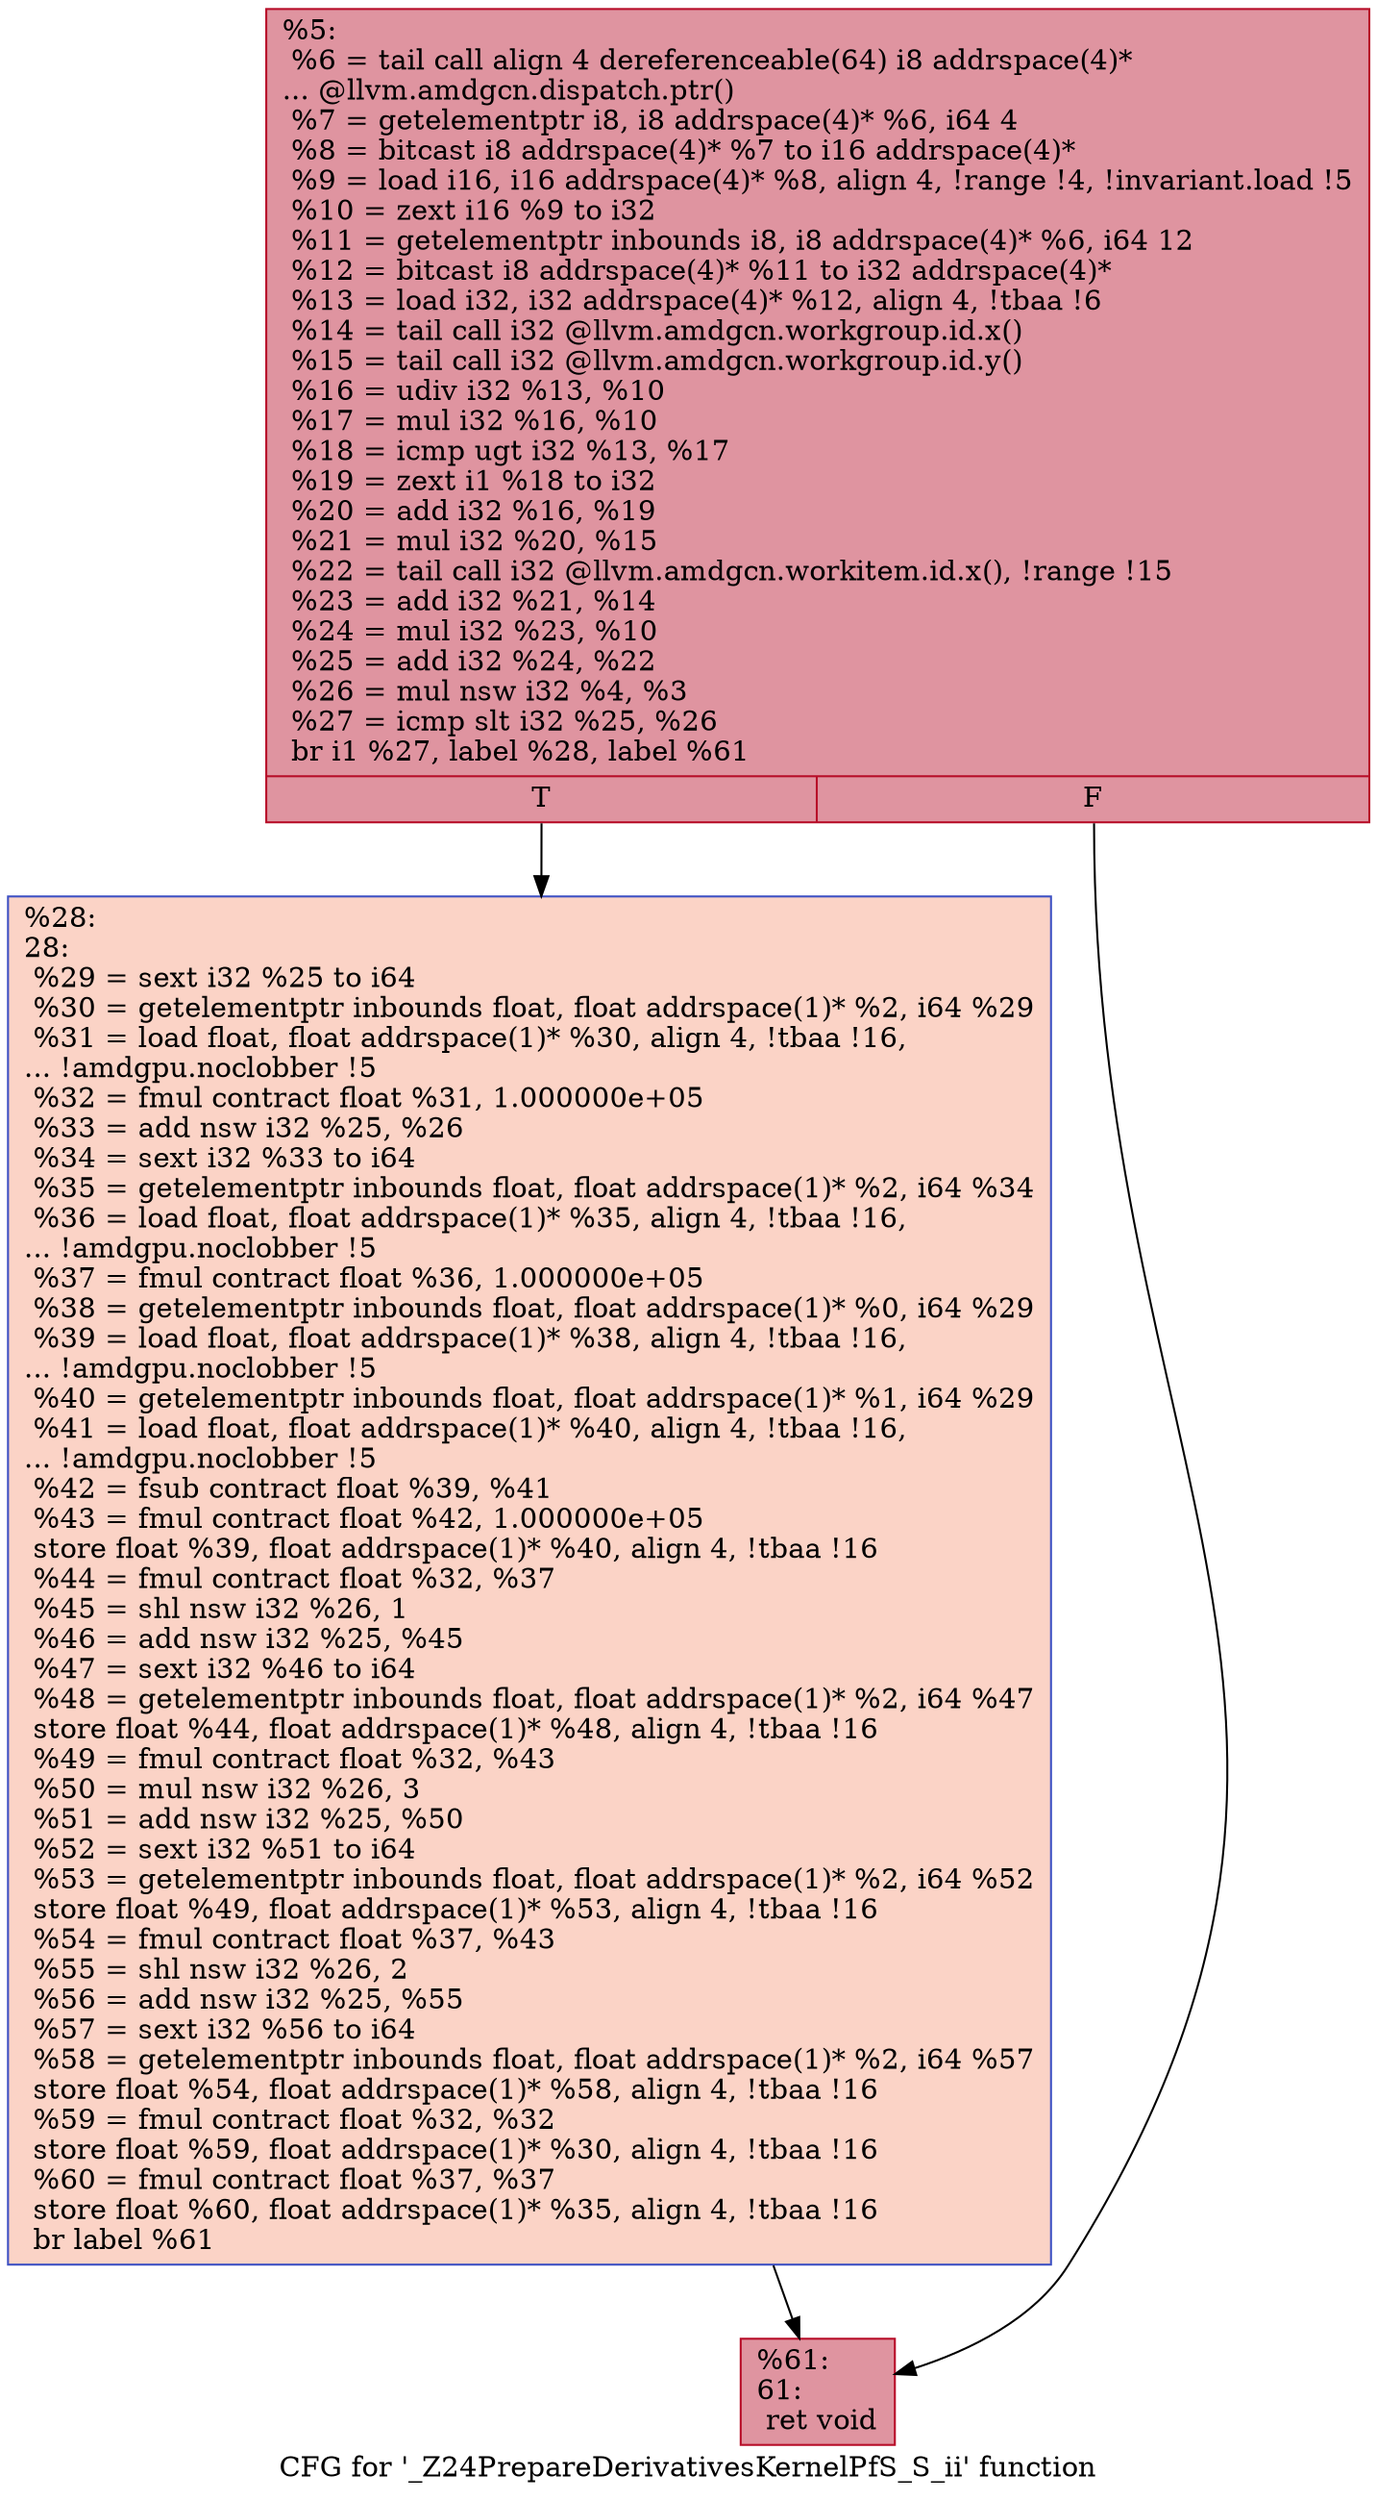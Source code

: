 digraph "CFG for '_Z24PrepareDerivativesKernelPfS_S_ii' function" {
	label="CFG for '_Z24PrepareDerivativesKernelPfS_S_ii' function";

	Node0x57dbb00 [shape=record,color="#b70d28ff", style=filled, fillcolor="#b70d2870",label="{%5:\l  %6 = tail call align 4 dereferenceable(64) i8 addrspace(4)*\l... @llvm.amdgcn.dispatch.ptr()\l  %7 = getelementptr i8, i8 addrspace(4)* %6, i64 4\l  %8 = bitcast i8 addrspace(4)* %7 to i16 addrspace(4)*\l  %9 = load i16, i16 addrspace(4)* %8, align 4, !range !4, !invariant.load !5\l  %10 = zext i16 %9 to i32\l  %11 = getelementptr inbounds i8, i8 addrspace(4)* %6, i64 12\l  %12 = bitcast i8 addrspace(4)* %11 to i32 addrspace(4)*\l  %13 = load i32, i32 addrspace(4)* %12, align 4, !tbaa !6\l  %14 = tail call i32 @llvm.amdgcn.workgroup.id.x()\l  %15 = tail call i32 @llvm.amdgcn.workgroup.id.y()\l  %16 = udiv i32 %13, %10\l  %17 = mul i32 %16, %10\l  %18 = icmp ugt i32 %13, %17\l  %19 = zext i1 %18 to i32\l  %20 = add i32 %16, %19\l  %21 = mul i32 %20, %15\l  %22 = tail call i32 @llvm.amdgcn.workitem.id.x(), !range !15\l  %23 = add i32 %21, %14\l  %24 = mul i32 %23, %10\l  %25 = add i32 %24, %22\l  %26 = mul nsw i32 %4, %3\l  %27 = icmp slt i32 %25, %26\l  br i1 %27, label %28, label %61\l|{<s0>T|<s1>F}}"];
	Node0x57dbb00:s0 -> Node0x57de3e0;
	Node0x57dbb00:s1 -> Node0x57de470;
	Node0x57de3e0 [shape=record,color="#3d50c3ff", style=filled, fillcolor="#f59c7d70",label="{%28:\l28:                                               \l  %29 = sext i32 %25 to i64\l  %30 = getelementptr inbounds float, float addrspace(1)* %2, i64 %29\l  %31 = load float, float addrspace(1)* %30, align 4, !tbaa !16,\l... !amdgpu.noclobber !5\l  %32 = fmul contract float %31, 1.000000e+05\l  %33 = add nsw i32 %25, %26\l  %34 = sext i32 %33 to i64\l  %35 = getelementptr inbounds float, float addrspace(1)* %2, i64 %34\l  %36 = load float, float addrspace(1)* %35, align 4, !tbaa !16,\l... !amdgpu.noclobber !5\l  %37 = fmul contract float %36, 1.000000e+05\l  %38 = getelementptr inbounds float, float addrspace(1)* %0, i64 %29\l  %39 = load float, float addrspace(1)* %38, align 4, !tbaa !16,\l... !amdgpu.noclobber !5\l  %40 = getelementptr inbounds float, float addrspace(1)* %1, i64 %29\l  %41 = load float, float addrspace(1)* %40, align 4, !tbaa !16,\l... !amdgpu.noclobber !5\l  %42 = fsub contract float %39, %41\l  %43 = fmul contract float %42, 1.000000e+05\l  store float %39, float addrspace(1)* %40, align 4, !tbaa !16\l  %44 = fmul contract float %32, %37\l  %45 = shl nsw i32 %26, 1\l  %46 = add nsw i32 %25, %45\l  %47 = sext i32 %46 to i64\l  %48 = getelementptr inbounds float, float addrspace(1)* %2, i64 %47\l  store float %44, float addrspace(1)* %48, align 4, !tbaa !16\l  %49 = fmul contract float %32, %43\l  %50 = mul nsw i32 %26, 3\l  %51 = add nsw i32 %25, %50\l  %52 = sext i32 %51 to i64\l  %53 = getelementptr inbounds float, float addrspace(1)* %2, i64 %52\l  store float %49, float addrspace(1)* %53, align 4, !tbaa !16\l  %54 = fmul contract float %37, %43\l  %55 = shl nsw i32 %26, 2\l  %56 = add nsw i32 %25, %55\l  %57 = sext i32 %56 to i64\l  %58 = getelementptr inbounds float, float addrspace(1)* %2, i64 %57\l  store float %54, float addrspace(1)* %58, align 4, !tbaa !16\l  %59 = fmul contract float %32, %32\l  store float %59, float addrspace(1)* %30, align 4, !tbaa !16\l  %60 = fmul contract float %37, %37\l  store float %60, float addrspace(1)* %35, align 4, !tbaa !16\l  br label %61\l}"];
	Node0x57de3e0 -> Node0x57de470;
	Node0x57de470 [shape=record,color="#b70d28ff", style=filled, fillcolor="#b70d2870",label="{%61:\l61:                                               \l  ret void\l}"];
}

